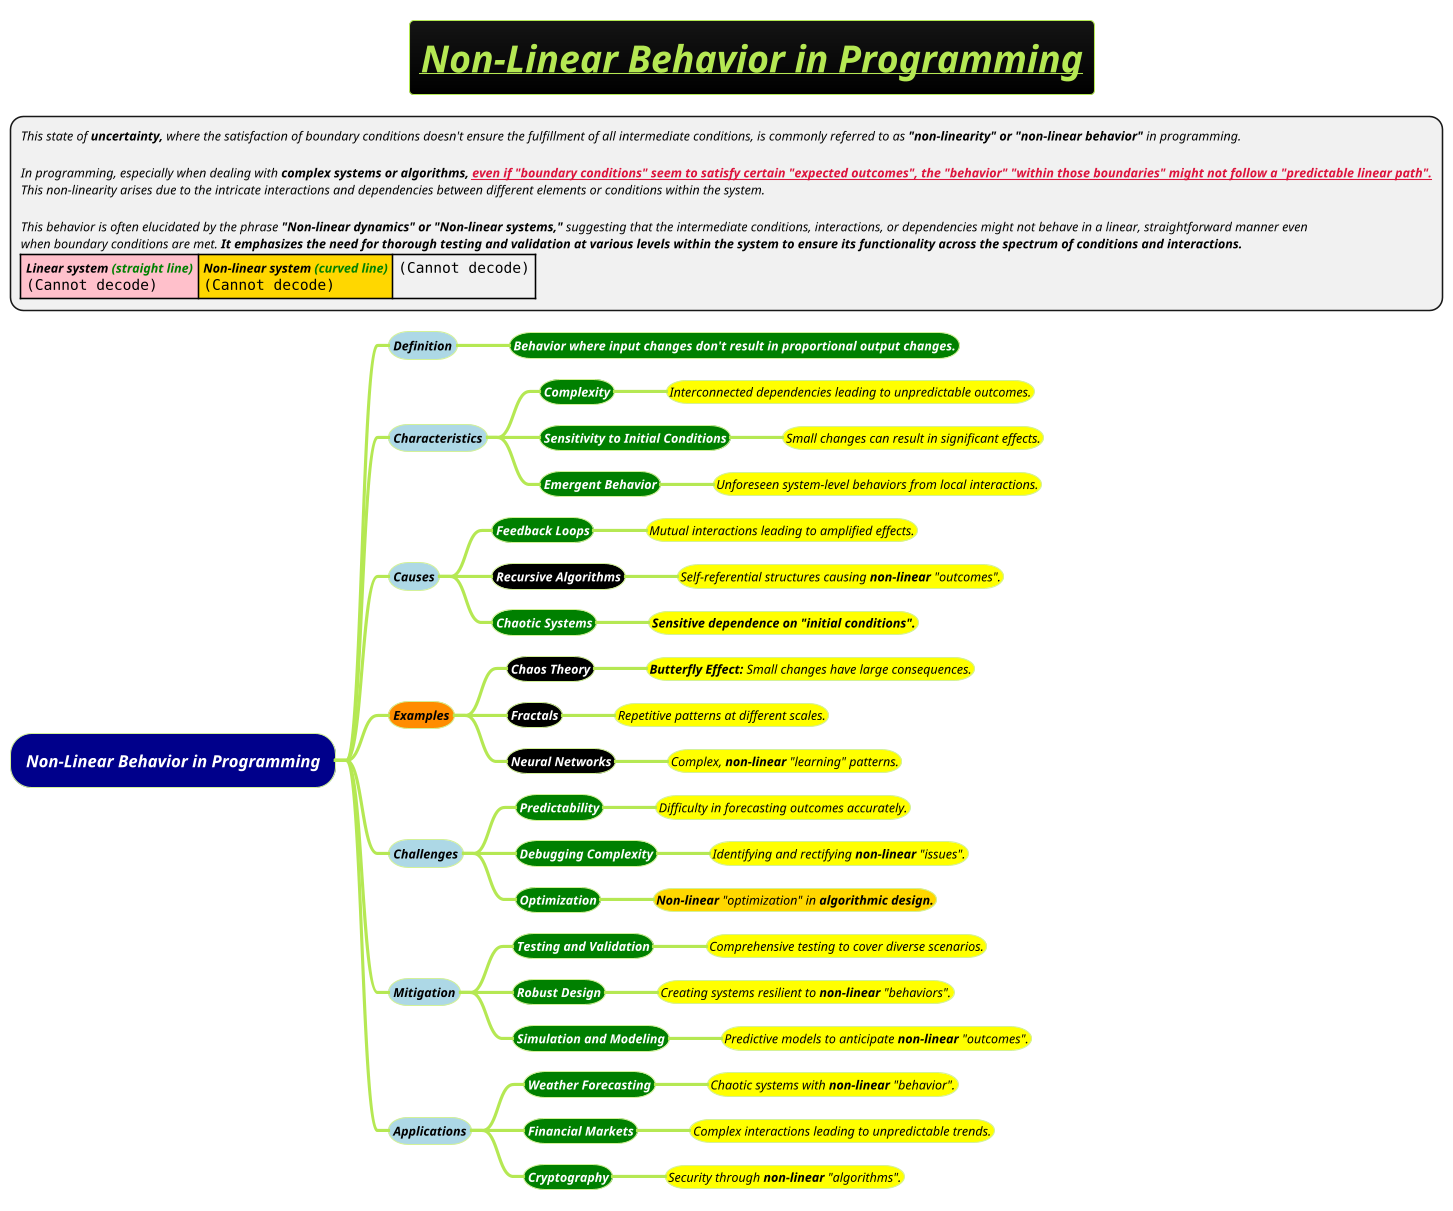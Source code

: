 @startmindmap
title =<i><b><u>Non-Linear Behavior in Programming
*:<i><size:12>This state of **uncertainty,** where the satisfaction of boundary conditions doesn't ensure the fulfillment of all intermediate conditions, is commonly referred to as **"non-linearity" or "non-linear behavior"** in programming.

<i><size:12>In programming, especially when dealing with **complex systems or algorithms,** <color #crimson><b><u>even if "boundary conditions" seem to satisfy certain "expected outcomes", the "behavior" "within those boundaries" might not follow a "predictable linear path".
<i><size:12>This non-linearity arises due to the intricate interactions and dependencies between different elements or conditions within the system.

<i><size:12>This behavior is often elucidated by the phrase **"Non-linear dynamics" or "Non-linear systems,"** suggesting that the intermediate conditions, interactions, or dependencies might not behave in a linear, straightforward manner even
<i><size:12>when boundary conditions are met. <b>It emphasizes the need for thorough testing and validation at various levels within the system to ensure its functionality across the spectrum of conditions and interactions.
|<#pink><i><size:12><b>Linear system <color #green>(straight line)\n<img:images/img_275.png{scale=.5}>|<#gold><i><size:12><b>Non-linear system <color #green>(curved line)\n<img:images/img_276.png{scale=.67}>|<img:images/img_277.png{scale=.58}>|;
!theme hacker

*[#darkblue] <i><color #white>Non-Linear Behavior in Programming
**[#lightblue] <i><color #black><size:12>Definition
***[#green] <b><i><color #white><size:12>Behavior where input changes don't result in proportional output changes.
**[#lightblue] <i><color #black><size:12>Characteristics
***[#green] <b><i><color #white><size:12>Complexity
****[#yellow] <i><color #black><size:12>Interconnected dependencies leading to unpredictable outcomes.
***[#green] <b><i><color #white><size:12>Sensitivity to Initial Conditions
****[#yellow] <i><color #black><size:12>Small changes can result in significant effects.
***[#green] <b><i><color #white><size:12>Emergent Behavior
****[#yellow] <i><color #black><size:12>Unforeseen system-level behaviors from local interactions.
**[#lightblue] <i><color #black><size:12>Causes
***[#green] <b><i><color #white><size:12>Feedback Loops
****[#yellow] <i><color #black><size:12>Mutual interactions leading to amplified effects.
***[#black] <b><i><color #white><size:12>Recursive Algorithms
****[#yellow] <i><color #black><size:12>Self-referential structures causing **non-linear** "outcomes".
***[#green] <b><i><color #white><size:12>Chaotic Systems
****[#yellow] <i><color #black><size:12><b>Sensitive dependence on "initial conditions".
**[#darkorange] <i><color #black><size:12>Examples
***[#black] <b><i><color #white><size:12>Chaos Theory
****[#yellow] <i><color #black><size:12>**Butterfly Effect:** Small changes have large consequences.
***[#black] <b><i><color #white><size:12>Fractals
****[#yellow] <i><color #black><size:12>Repetitive patterns at different scales.
***[#black] <b><i><color #white><size:12>Neural Networks
****[#yellow] <i><color #black><size:12>Complex, **non-linear** "learning" patterns.
**[#lightblue] <i><color #black><size:12>Challenges
***[#green] <b><i><color #white><size:12>Predictability
****[#yellow] <i><color #black><size:12>Difficulty in forecasting outcomes accurately.
***[#green] <b><i><color #white><size:12>Debugging Complexity
****[#yellow] <i><color #black><size:12>Identifying and rectifying **non-linear** "issues".
***[#green] <b><i><color #white><size:12>Optimization
****[#gold] <i><color #black><size:12>**Non-linear** "optimization" in <b>algorithmic design.
**[#lightblue] <i><color #black><size:12>Mitigation
***[#green] <b><i><color #white><size:12>Testing and Validation
****[#yellow] <i><color #black><size:12>Comprehensive testing to cover diverse scenarios.
***[#green] <b><i><color #white><size:12>Robust Design
****[#yellow] <i><color #black><size:12>Creating systems resilient to **non-linear** "behaviors".
***[#green] <b><i><color #white><size:12>Simulation and Modeling
****[#yellow] <i><color #black><size:12>Predictive models to anticipate **non-linear** "outcomes".
**[#lightblue] <i><color #black><size:12>Applications
***[#green] <b><i><color #white><size:12>Weather Forecasting
****[#yellow] <i><color #black><size:12>Chaotic systems with **non-linear** "behavior".
***[#green] <b><i><color #white><size:12>Financial Markets
****[#yellow] <i><color #black><size:12>Complex interactions leading to unpredictable trends.
***[#green] <b><i><color #white><size:12>Cryptography
****[#yellow] <i><color #black><size:12>Security through **non-linear** "algorithms".
@endmindmap
